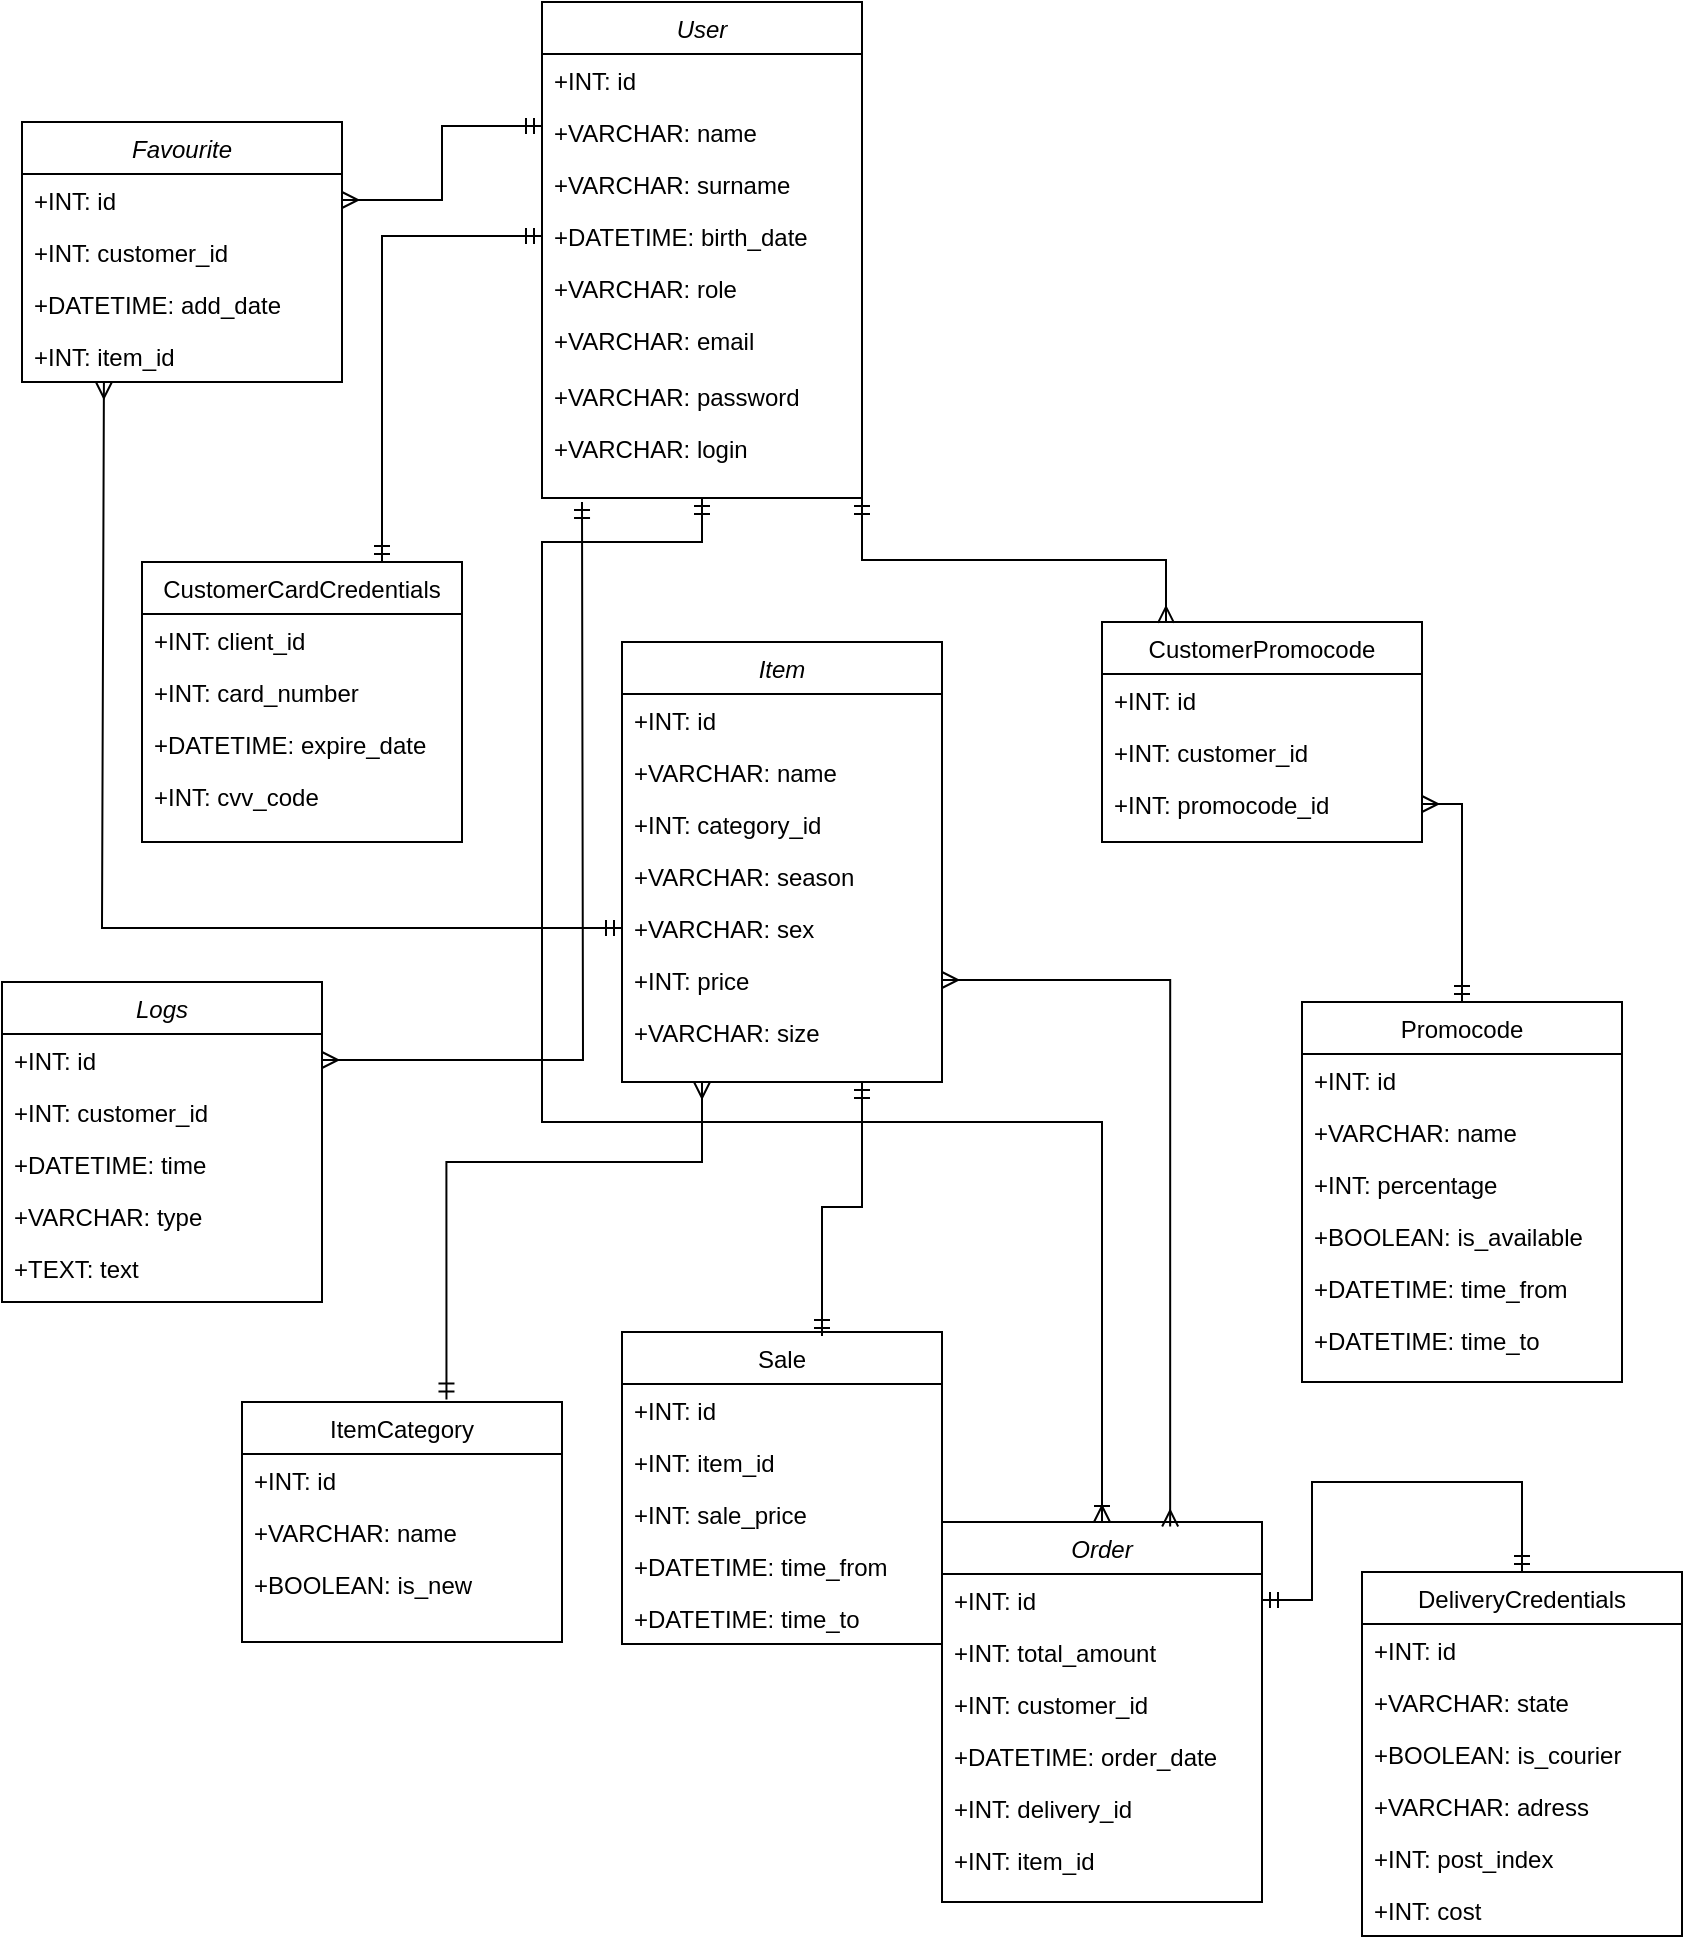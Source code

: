 <mxfile version="24.7.14">
  <diagram id="C5RBs43oDa-KdzZeNtuy" name="Page-1">
    <mxGraphModel dx="1793" dy="2145" grid="1" gridSize="10" guides="1" tooltips="1" connect="1" arrows="1" fold="1" page="1" pageScale="1" pageWidth="827" pageHeight="1169" math="0" shadow="0">
      <root>
        <mxCell id="WIyWlLk6GJQsqaUBKTNV-0" />
        <mxCell id="WIyWlLk6GJQsqaUBKTNV-1" parent="WIyWlLk6GJQsqaUBKTNV-0" />
        <mxCell id="f0jJKmmbF3VeCb5L1sPL-70" style="edgeStyle=orthogonalEdgeStyle;rounded=0;orthogonalLoop=1;jettySize=auto;html=1;exitX=0.5;exitY=1;exitDx=0;exitDy=0;entryX=0.5;entryY=0;entryDx=0;entryDy=0;startArrow=ERmandOne;startFill=0;endArrow=ERoneToMany;endFill=0;" parent="WIyWlLk6GJQsqaUBKTNV-1" source="zkfFHV4jXpPFQw0GAbJ--0" target="f0jJKmmbF3VeCb5L1sPL-17" edge="1">
          <mxGeometry relative="1" as="geometry">
            <Array as="points">
              <mxPoint x="380" y="-50" />
              <mxPoint x="300" y="-50" />
              <mxPoint x="300" y="240" />
              <mxPoint x="580" y="240" />
            </Array>
          </mxGeometry>
        </mxCell>
        <mxCell id="NEvc8FRMuCYFxRv9EfNe-4" style="edgeStyle=orthogonalEdgeStyle;rounded=0;orthogonalLoop=1;jettySize=auto;html=1;exitX=0;exitY=0.25;exitDx=0;exitDy=0;entryX=1;entryY=0.5;entryDx=0;entryDy=0;startArrow=ERmandOne;startFill=0;endArrow=ERmany;endFill=0;" edge="1" parent="WIyWlLk6GJQsqaUBKTNV-1" source="zkfFHV4jXpPFQw0GAbJ--0" target="idpQ1UFwKJ8cJPS2hfGi-14">
          <mxGeometry relative="1" as="geometry" />
        </mxCell>
        <mxCell id="zkfFHV4jXpPFQw0GAbJ--0" value="User" style="swimlane;fontStyle=2;align=center;verticalAlign=top;childLayout=stackLayout;horizontal=1;startSize=26;horizontalStack=0;resizeParent=1;resizeLast=0;collapsible=1;marginBottom=0;rounded=0;shadow=0;strokeWidth=1;" parent="WIyWlLk6GJQsqaUBKTNV-1" vertex="1">
          <mxGeometry x="300" y="-320" width="160" height="248" as="geometry">
            <mxRectangle x="230" y="140" width="160" height="26" as="alternateBounds" />
          </mxGeometry>
        </mxCell>
        <mxCell id="zkfFHV4jXpPFQw0GAbJ--1" value="+INT: id" style="text;align=left;verticalAlign=top;spacingLeft=4;spacingRight=4;overflow=hidden;rotatable=0;points=[[0,0.5],[1,0.5]];portConstraint=eastwest;" parent="zkfFHV4jXpPFQw0GAbJ--0" vertex="1">
          <mxGeometry y="26" width="160" height="26" as="geometry" />
        </mxCell>
        <mxCell id="zkfFHV4jXpPFQw0GAbJ--2" value="+VARCHAR: name" style="text;align=left;verticalAlign=top;spacingLeft=4;spacingRight=4;overflow=hidden;rotatable=0;points=[[0,0.5],[1,0.5]];portConstraint=eastwest;rounded=0;shadow=0;html=0;" parent="zkfFHV4jXpPFQw0GAbJ--0" vertex="1">
          <mxGeometry y="52" width="160" height="26" as="geometry" />
        </mxCell>
        <mxCell id="zkfFHV4jXpPFQw0GAbJ--3" value="+VARCHAR: surname" style="text;align=left;verticalAlign=top;spacingLeft=4;spacingRight=4;overflow=hidden;rotatable=0;points=[[0,0.5],[1,0.5]];portConstraint=eastwest;rounded=0;shadow=0;html=0;" parent="zkfFHV4jXpPFQw0GAbJ--0" vertex="1">
          <mxGeometry y="78" width="160" height="26" as="geometry" />
        </mxCell>
        <mxCell id="f0jJKmmbF3VeCb5L1sPL-0" value="+DATETIME: birth_date" style="text;align=left;verticalAlign=top;spacingLeft=4;spacingRight=4;overflow=hidden;rotatable=0;points=[[0,0.5],[1,0.5]];portConstraint=eastwest;rounded=0;shadow=0;html=0;" parent="zkfFHV4jXpPFQw0GAbJ--0" vertex="1">
          <mxGeometry y="104" width="160" height="26" as="geometry" />
        </mxCell>
        <mxCell id="NEvc8FRMuCYFxRv9EfNe-3" value="+VARCHAR: role" style="text;align=left;verticalAlign=top;spacingLeft=4;spacingRight=4;overflow=hidden;rotatable=0;points=[[0,0.5],[1,0.5]];portConstraint=eastwest;rounded=0;shadow=0;html=0;" vertex="1" parent="zkfFHV4jXpPFQw0GAbJ--0">
          <mxGeometry y="130" width="160" height="26" as="geometry" />
        </mxCell>
        <mxCell id="NEvc8FRMuCYFxRv9EfNe-2" value="+VARCHAR: email" style="text;align=left;verticalAlign=top;spacingLeft=4;spacingRight=4;overflow=hidden;rotatable=0;points=[[0,0.5],[1,0.5]];portConstraint=eastwest;rounded=0;shadow=0;html=0;" vertex="1" parent="zkfFHV4jXpPFQw0GAbJ--0">
          <mxGeometry y="156" width="160" height="28" as="geometry" />
        </mxCell>
        <mxCell id="NEvc8FRMuCYFxRv9EfNe-1" value="+VARCHAR: password" style="text;align=left;verticalAlign=top;spacingLeft=4;spacingRight=4;overflow=hidden;rotatable=0;points=[[0,0.5],[1,0.5]];portConstraint=eastwest;rounded=0;shadow=0;html=0;" vertex="1" parent="zkfFHV4jXpPFQw0GAbJ--0">
          <mxGeometry y="184" width="160" height="26" as="geometry" />
        </mxCell>
        <mxCell id="NEvc8FRMuCYFxRv9EfNe-0" value="+VARCHAR: login" style="text;align=left;verticalAlign=top;spacingLeft=4;spacingRight=4;overflow=hidden;rotatable=0;points=[[0,0.5],[1,0.5]];portConstraint=eastwest;rounded=0;shadow=0;html=0;" vertex="1" parent="zkfFHV4jXpPFQw0GAbJ--0">
          <mxGeometry y="210" width="160" height="26" as="geometry" />
        </mxCell>
        <mxCell id="f0jJKmmbF3VeCb5L1sPL-63" style="edgeStyle=orthogonalEdgeStyle;rounded=0;orthogonalLoop=1;jettySize=auto;html=1;exitX=0.75;exitY=0;exitDx=0;exitDy=0;entryX=0;entryY=0.5;entryDx=0;entryDy=0;startArrow=ERmandOne;startFill=0;endArrow=ERmandOne;endFill=0;" parent="WIyWlLk6GJQsqaUBKTNV-1" source="zkfFHV4jXpPFQw0GAbJ--17" target="f0jJKmmbF3VeCb5L1sPL-0" edge="1">
          <mxGeometry relative="1" as="geometry" />
        </mxCell>
        <mxCell id="zkfFHV4jXpPFQw0GAbJ--17" value="CustomerCardCredentials" style="swimlane;fontStyle=0;align=center;verticalAlign=top;childLayout=stackLayout;horizontal=1;startSize=26;horizontalStack=0;resizeParent=1;resizeLast=0;collapsible=1;marginBottom=0;rounded=0;shadow=0;strokeWidth=1;" parent="WIyWlLk6GJQsqaUBKTNV-1" vertex="1">
          <mxGeometry x="100" y="-40" width="160" height="140" as="geometry">
            <mxRectangle x="550" y="140" width="160" height="26" as="alternateBounds" />
          </mxGeometry>
        </mxCell>
        <mxCell id="zkfFHV4jXpPFQw0GAbJ--19" value="+INT: client_id" style="text;align=left;verticalAlign=top;spacingLeft=4;spacingRight=4;overflow=hidden;rotatable=0;points=[[0,0.5],[1,0.5]];portConstraint=eastwest;rounded=0;shadow=0;html=0;" parent="zkfFHV4jXpPFQw0GAbJ--17" vertex="1">
          <mxGeometry y="26" width="160" height="26" as="geometry" />
        </mxCell>
        <mxCell id="zkfFHV4jXpPFQw0GAbJ--20" value="+INT: card_number" style="text;align=left;verticalAlign=top;spacingLeft=4;spacingRight=4;overflow=hidden;rotatable=0;points=[[0,0.5],[1,0.5]];portConstraint=eastwest;rounded=0;shadow=0;html=0;" parent="zkfFHV4jXpPFQw0GAbJ--17" vertex="1">
          <mxGeometry y="52" width="160" height="26" as="geometry" />
        </mxCell>
        <mxCell id="zkfFHV4jXpPFQw0GAbJ--21" value="+DATETIME: expire_date" style="text;align=left;verticalAlign=top;spacingLeft=4;spacingRight=4;overflow=hidden;rotatable=0;points=[[0,0.5],[1,0.5]];portConstraint=eastwest;rounded=0;shadow=0;html=0;" parent="zkfFHV4jXpPFQw0GAbJ--17" vertex="1">
          <mxGeometry y="78" width="160" height="26" as="geometry" />
        </mxCell>
        <mxCell id="zkfFHV4jXpPFQw0GAbJ--22" value="+INT: cvv_code" style="text;align=left;verticalAlign=top;spacingLeft=4;spacingRight=4;overflow=hidden;rotatable=0;points=[[0,0.5],[1,0.5]];portConstraint=eastwest;rounded=0;shadow=0;html=0;" parent="zkfFHV4jXpPFQw0GAbJ--17" vertex="1">
          <mxGeometry y="104" width="160" height="26" as="geometry" />
        </mxCell>
        <mxCell id="f0jJKmmbF3VeCb5L1sPL-7" value="Item" style="swimlane;fontStyle=2;align=center;verticalAlign=top;childLayout=stackLayout;horizontal=1;startSize=26;horizontalStack=0;resizeParent=1;resizeLast=0;collapsible=1;marginBottom=0;rounded=0;shadow=0;strokeWidth=1;" parent="WIyWlLk6GJQsqaUBKTNV-1" vertex="1">
          <mxGeometry x="340" width="160" height="220" as="geometry">
            <mxRectangle x="230" y="140" width="160" height="26" as="alternateBounds" />
          </mxGeometry>
        </mxCell>
        <mxCell id="f0jJKmmbF3VeCb5L1sPL-8" value="+INT: id" style="text;align=left;verticalAlign=top;spacingLeft=4;spacingRight=4;overflow=hidden;rotatable=0;points=[[0,0.5],[1,0.5]];portConstraint=eastwest;" parent="f0jJKmmbF3VeCb5L1sPL-7" vertex="1">
          <mxGeometry y="26" width="160" height="26" as="geometry" />
        </mxCell>
        <mxCell id="f0jJKmmbF3VeCb5L1sPL-9" value="+VARCHAR: name" style="text;align=left;verticalAlign=top;spacingLeft=4;spacingRight=4;overflow=hidden;rotatable=0;points=[[0,0.5],[1,0.5]];portConstraint=eastwest;rounded=0;shadow=0;html=0;" parent="f0jJKmmbF3VeCb5L1sPL-7" vertex="1">
          <mxGeometry y="52" width="160" height="26" as="geometry" />
        </mxCell>
        <mxCell id="f0jJKmmbF3VeCb5L1sPL-10" value="+INT: category_id" style="text;align=left;verticalAlign=top;spacingLeft=4;spacingRight=4;overflow=hidden;rotatable=0;points=[[0,0.5],[1,0.5]];portConstraint=eastwest;rounded=0;shadow=0;html=0;" parent="f0jJKmmbF3VeCb5L1sPL-7" vertex="1">
          <mxGeometry y="78" width="160" height="26" as="geometry" />
        </mxCell>
        <mxCell id="f0jJKmmbF3VeCb5L1sPL-11" value="+VARCHAR: season" style="text;align=left;verticalAlign=top;spacingLeft=4;spacingRight=4;overflow=hidden;rotatable=0;points=[[0,0.5],[1,0.5]];portConstraint=eastwest;rounded=0;shadow=0;html=0;" parent="f0jJKmmbF3VeCb5L1sPL-7" vertex="1">
          <mxGeometry y="104" width="160" height="26" as="geometry" />
        </mxCell>
        <mxCell id="f0jJKmmbF3VeCb5L1sPL-49" value="+VARCHAR: sex" style="text;align=left;verticalAlign=top;spacingLeft=4;spacingRight=4;overflow=hidden;rotatable=0;points=[[0,0.5],[1,0.5]];portConstraint=eastwest;rounded=0;shadow=0;html=0;" parent="f0jJKmmbF3VeCb5L1sPL-7" vertex="1">
          <mxGeometry y="130" width="160" height="26" as="geometry" />
        </mxCell>
        <mxCell id="f0jJKmmbF3VeCb5L1sPL-50" value="+INT: price" style="text;align=left;verticalAlign=top;spacingLeft=4;spacingRight=4;overflow=hidden;rotatable=0;points=[[0,0.5],[1,0.5]];portConstraint=eastwest;rounded=0;shadow=0;html=0;" parent="f0jJKmmbF3VeCb5L1sPL-7" vertex="1">
          <mxGeometry y="156" width="160" height="26" as="geometry" />
        </mxCell>
        <mxCell id="f0jJKmmbF3VeCb5L1sPL-51" value="+VARCHAR: size" style="text;align=left;verticalAlign=top;spacingLeft=4;spacingRight=4;overflow=hidden;rotatable=0;points=[[0,0.5],[1,0.5]];portConstraint=eastwest;rounded=0;shadow=0;html=0;" parent="f0jJKmmbF3VeCb5L1sPL-7" vertex="1">
          <mxGeometry y="182" width="160" height="26" as="geometry" />
        </mxCell>
        <mxCell id="f0jJKmmbF3VeCb5L1sPL-17" value="Order" style="swimlane;fontStyle=2;align=center;verticalAlign=top;childLayout=stackLayout;horizontal=1;startSize=26;horizontalStack=0;resizeParent=1;resizeLast=0;collapsible=1;marginBottom=0;rounded=0;shadow=0;strokeWidth=1;" parent="WIyWlLk6GJQsqaUBKTNV-1" vertex="1">
          <mxGeometry x="500" y="440" width="160" height="190" as="geometry">
            <mxRectangle x="230" y="140" width="160" height="26" as="alternateBounds" />
          </mxGeometry>
        </mxCell>
        <mxCell id="f0jJKmmbF3VeCb5L1sPL-18" value="+INT: id" style="text;align=left;verticalAlign=top;spacingLeft=4;spacingRight=4;overflow=hidden;rotatable=0;points=[[0,0.5],[1,0.5]];portConstraint=eastwest;" parent="f0jJKmmbF3VeCb5L1sPL-17" vertex="1">
          <mxGeometry y="26" width="160" height="26" as="geometry" />
        </mxCell>
        <mxCell id="f0jJKmmbF3VeCb5L1sPL-19" value="+INT: total_amount" style="text;align=left;verticalAlign=top;spacingLeft=4;spacingRight=4;overflow=hidden;rotatable=0;points=[[0,0.5],[1,0.5]];portConstraint=eastwest;rounded=0;shadow=0;html=0;" parent="f0jJKmmbF3VeCb5L1sPL-17" vertex="1">
          <mxGeometry y="52" width="160" height="26" as="geometry" />
        </mxCell>
        <mxCell id="f0jJKmmbF3VeCb5L1sPL-20" value="+INT: customer_id" style="text;align=left;verticalAlign=top;spacingLeft=4;spacingRight=4;overflow=hidden;rotatable=0;points=[[0,0.5],[1,0.5]];portConstraint=eastwest;rounded=0;shadow=0;html=0;" parent="f0jJKmmbF3VeCb5L1sPL-17" vertex="1">
          <mxGeometry y="78" width="160" height="26" as="geometry" />
        </mxCell>
        <mxCell id="f0jJKmmbF3VeCb5L1sPL-21" value="+DATETIME: order_date" style="text;align=left;verticalAlign=top;spacingLeft=4;spacingRight=4;overflow=hidden;rotatable=0;points=[[0,0.5],[1,0.5]];portConstraint=eastwest;rounded=0;shadow=0;html=0;" parent="f0jJKmmbF3VeCb5L1sPL-17" vertex="1">
          <mxGeometry y="104" width="160" height="26" as="geometry" />
        </mxCell>
        <mxCell id="f0jJKmmbF3VeCb5L1sPL-55" value="+INT: delivery_id" style="text;align=left;verticalAlign=top;spacingLeft=4;spacingRight=4;overflow=hidden;rotatable=0;points=[[0,0.5],[1,0.5]];portConstraint=eastwest;" parent="f0jJKmmbF3VeCb5L1sPL-17" vertex="1">
          <mxGeometry y="130" width="160" height="26" as="geometry" />
        </mxCell>
        <mxCell id="idpQ1UFwKJ8cJPS2hfGi-1" value="+INT: item_id" style="text;align=left;verticalAlign=top;spacingLeft=4;spacingRight=4;overflow=hidden;rotatable=0;points=[[0,0.5],[1,0.5]];portConstraint=eastwest;rounded=0;shadow=0;html=0;" parent="f0jJKmmbF3VeCb5L1sPL-17" vertex="1">
          <mxGeometry y="156" width="160" height="26" as="geometry" />
        </mxCell>
        <mxCell id="f0jJKmmbF3VeCb5L1sPL-22" value="ItemCategory" style="swimlane;fontStyle=0;align=center;verticalAlign=top;childLayout=stackLayout;horizontal=1;startSize=26;horizontalStack=0;resizeParent=1;resizeLast=0;collapsible=1;marginBottom=0;rounded=0;shadow=0;strokeWidth=1;" parent="WIyWlLk6GJQsqaUBKTNV-1" vertex="1">
          <mxGeometry x="150" y="380" width="160" height="120" as="geometry">
            <mxRectangle x="550" y="140" width="160" height="26" as="alternateBounds" />
          </mxGeometry>
        </mxCell>
        <mxCell id="f0jJKmmbF3VeCb5L1sPL-23" value="+INT: id" style="text;align=left;verticalAlign=top;spacingLeft=4;spacingRight=4;overflow=hidden;rotatable=0;points=[[0,0.5],[1,0.5]];portConstraint=eastwest;" parent="f0jJKmmbF3VeCb5L1sPL-22" vertex="1">
          <mxGeometry y="26" width="160" height="26" as="geometry" />
        </mxCell>
        <mxCell id="f0jJKmmbF3VeCb5L1sPL-24" value="+VARCHAR: name" style="text;align=left;verticalAlign=top;spacingLeft=4;spacingRight=4;overflow=hidden;rotatable=0;points=[[0,0.5],[1,0.5]];portConstraint=eastwest;rounded=0;shadow=0;html=0;" parent="f0jJKmmbF3VeCb5L1sPL-22" vertex="1">
          <mxGeometry y="52" width="160" height="26" as="geometry" />
        </mxCell>
        <mxCell id="f0jJKmmbF3VeCb5L1sPL-54" value="+BOOLEAN: is_new" style="text;align=left;verticalAlign=top;spacingLeft=4;spacingRight=4;overflow=hidden;rotatable=0;points=[[0,0.5],[1,0.5]];portConstraint=eastwest;rounded=0;shadow=0;html=0;" parent="f0jJKmmbF3VeCb5L1sPL-22" vertex="1">
          <mxGeometry y="78" width="160" height="26" as="geometry" />
        </mxCell>
        <mxCell id="f0jJKmmbF3VeCb5L1sPL-27" value="Promocode" style="swimlane;fontStyle=0;align=center;verticalAlign=top;childLayout=stackLayout;horizontal=1;startSize=26;horizontalStack=0;resizeParent=1;resizeLast=0;collapsible=1;marginBottom=0;rounded=0;shadow=0;strokeWidth=1;" parent="WIyWlLk6GJQsqaUBKTNV-1" vertex="1">
          <mxGeometry x="680" y="180" width="160" height="190" as="geometry">
            <mxRectangle x="550" y="140" width="160" height="26" as="alternateBounds" />
          </mxGeometry>
        </mxCell>
        <mxCell id="f0jJKmmbF3VeCb5L1sPL-28" value="+INT: id" style="text;align=left;verticalAlign=top;spacingLeft=4;spacingRight=4;overflow=hidden;rotatable=0;points=[[0,0.5],[1,0.5]];portConstraint=eastwest;" parent="f0jJKmmbF3VeCb5L1sPL-27" vertex="1">
          <mxGeometry y="26" width="160" height="26" as="geometry" />
        </mxCell>
        <mxCell id="f0jJKmmbF3VeCb5L1sPL-29" value="+VARCHAR: name" style="text;align=left;verticalAlign=top;spacingLeft=4;spacingRight=4;overflow=hidden;rotatable=0;points=[[0,0.5],[1,0.5]];portConstraint=eastwest;rounded=0;shadow=0;html=0;" parent="f0jJKmmbF3VeCb5L1sPL-27" vertex="1">
          <mxGeometry y="52" width="160" height="26" as="geometry" />
        </mxCell>
        <mxCell id="f0jJKmmbF3VeCb5L1sPL-30" value="+INT: percentage" style="text;align=left;verticalAlign=top;spacingLeft=4;spacingRight=4;overflow=hidden;rotatable=0;points=[[0,0.5],[1,0.5]];portConstraint=eastwest;rounded=0;shadow=0;html=0;" parent="f0jJKmmbF3VeCb5L1sPL-27" vertex="1">
          <mxGeometry y="78" width="160" height="26" as="geometry" />
        </mxCell>
        <mxCell id="f0jJKmmbF3VeCb5L1sPL-31" value="+BOOLEAN: is_available" style="text;align=left;verticalAlign=top;spacingLeft=4;spacingRight=4;overflow=hidden;rotatable=0;points=[[0,0.5],[1,0.5]];portConstraint=eastwest;rounded=0;shadow=0;html=0;" parent="f0jJKmmbF3VeCb5L1sPL-27" vertex="1">
          <mxGeometry y="104" width="160" height="26" as="geometry" />
        </mxCell>
        <mxCell id="f0jJKmmbF3VeCb5L1sPL-52" value="+DATETIME: time_from" style="text;align=left;verticalAlign=top;spacingLeft=4;spacingRight=4;overflow=hidden;rotatable=0;points=[[0,0.5],[1,0.5]];portConstraint=eastwest;rounded=0;shadow=0;html=0;" parent="f0jJKmmbF3VeCb5L1sPL-27" vertex="1">
          <mxGeometry y="130" width="160" height="26" as="geometry" />
        </mxCell>
        <mxCell id="f0jJKmmbF3VeCb5L1sPL-53" value="+DATETIME: time_to" style="text;align=left;verticalAlign=top;spacingLeft=4;spacingRight=4;overflow=hidden;rotatable=0;points=[[0,0.5],[1,0.5]];portConstraint=eastwest;rounded=0;shadow=0;html=0;" parent="f0jJKmmbF3VeCb5L1sPL-27" vertex="1">
          <mxGeometry y="156" width="160" height="26" as="geometry" />
        </mxCell>
        <mxCell id="f0jJKmmbF3VeCb5L1sPL-32" value="DeliveryCredentials" style="swimlane;fontStyle=0;align=center;verticalAlign=top;childLayout=stackLayout;horizontal=1;startSize=26;horizontalStack=0;resizeParent=1;resizeLast=0;collapsible=1;marginBottom=0;rounded=0;shadow=0;strokeWidth=1;" parent="WIyWlLk6GJQsqaUBKTNV-1" vertex="1">
          <mxGeometry x="710" y="465" width="160" height="182" as="geometry">
            <mxRectangle x="550" y="140" width="160" height="26" as="alternateBounds" />
          </mxGeometry>
        </mxCell>
        <mxCell id="f0jJKmmbF3VeCb5L1sPL-33" value="+INT: id" style="text;align=left;verticalAlign=top;spacingLeft=4;spacingRight=4;overflow=hidden;rotatable=0;points=[[0,0.5],[1,0.5]];portConstraint=eastwest;" parent="f0jJKmmbF3VeCb5L1sPL-32" vertex="1">
          <mxGeometry y="26" width="160" height="26" as="geometry" />
        </mxCell>
        <mxCell id="f0jJKmmbF3VeCb5L1sPL-34" value="+VARCHAR: state" style="text;align=left;verticalAlign=top;spacingLeft=4;spacingRight=4;overflow=hidden;rotatable=0;points=[[0,0.5],[1,0.5]];portConstraint=eastwest;rounded=0;shadow=0;html=0;" parent="f0jJKmmbF3VeCb5L1sPL-32" vertex="1">
          <mxGeometry y="52" width="160" height="26" as="geometry" />
        </mxCell>
        <mxCell id="f0jJKmmbF3VeCb5L1sPL-35" value="+BOOLEAN: is_courier " style="text;align=left;verticalAlign=top;spacingLeft=4;spacingRight=4;overflow=hidden;rotatable=0;points=[[0,0.5],[1,0.5]];portConstraint=eastwest;rounded=0;shadow=0;html=0;" parent="f0jJKmmbF3VeCb5L1sPL-32" vertex="1">
          <mxGeometry y="78" width="160" height="26" as="geometry" />
        </mxCell>
        <mxCell id="f0jJKmmbF3VeCb5L1sPL-36" value="+VARCHAR: adress" style="text;align=left;verticalAlign=top;spacingLeft=4;spacingRight=4;overflow=hidden;rotatable=0;points=[[0,0.5],[1,0.5]];portConstraint=eastwest;rounded=0;shadow=0;html=0;" parent="f0jJKmmbF3VeCb5L1sPL-32" vertex="1">
          <mxGeometry y="104" width="160" height="26" as="geometry" />
        </mxCell>
        <mxCell id="f0jJKmmbF3VeCb5L1sPL-57" value="+INT: post_index" style="text;align=left;verticalAlign=top;spacingLeft=4;spacingRight=4;overflow=hidden;rotatable=0;points=[[0,0.5],[1,0.5]];portConstraint=eastwest;" parent="f0jJKmmbF3VeCb5L1sPL-32" vertex="1">
          <mxGeometry y="130" width="160" height="26" as="geometry" />
        </mxCell>
        <mxCell id="f0jJKmmbF3VeCb5L1sPL-58" value="+INT: cost" style="text;align=left;verticalAlign=top;spacingLeft=4;spacingRight=4;overflow=hidden;rotatable=0;points=[[0,0.5],[1,0.5]];portConstraint=eastwest;" parent="f0jJKmmbF3VeCb5L1sPL-32" vertex="1">
          <mxGeometry y="156" width="160" height="26" as="geometry" />
        </mxCell>
        <mxCell id="f0jJKmmbF3VeCb5L1sPL-37" value="CustomerPromocode" style="swimlane;fontStyle=0;align=center;verticalAlign=top;childLayout=stackLayout;horizontal=1;startSize=26;horizontalStack=0;resizeParent=1;resizeLast=0;collapsible=1;marginBottom=0;rounded=0;shadow=0;strokeWidth=1;" parent="WIyWlLk6GJQsqaUBKTNV-1" vertex="1">
          <mxGeometry x="580" y="-10" width="160" height="110" as="geometry">
            <mxRectangle x="550" y="140" width="160" height="26" as="alternateBounds" />
          </mxGeometry>
        </mxCell>
        <mxCell id="f0jJKmmbF3VeCb5L1sPL-38" value="+INT: id" style="text;align=left;verticalAlign=top;spacingLeft=4;spacingRight=4;overflow=hidden;rotatable=0;points=[[0,0.5],[1,0.5]];portConstraint=eastwest;" parent="f0jJKmmbF3VeCb5L1sPL-37" vertex="1">
          <mxGeometry y="26" width="160" height="26" as="geometry" />
        </mxCell>
        <mxCell id="f0jJKmmbF3VeCb5L1sPL-39" value="+INT: customer_id" style="text;align=left;verticalAlign=top;spacingLeft=4;spacingRight=4;overflow=hidden;rotatable=0;points=[[0,0.5],[1,0.5]];portConstraint=eastwest;rounded=0;shadow=0;html=0;" parent="f0jJKmmbF3VeCb5L1sPL-37" vertex="1">
          <mxGeometry y="52" width="160" height="26" as="geometry" />
        </mxCell>
        <mxCell id="f0jJKmmbF3VeCb5L1sPL-40" value="+INT: promocode_id" style="text;align=left;verticalAlign=top;spacingLeft=4;spacingRight=4;overflow=hidden;rotatable=0;points=[[0,0.5],[1,0.5]];portConstraint=eastwest;rounded=0;shadow=0;html=0;" parent="f0jJKmmbF3VeCb5L1sPL-37" vertex="1">
          <mxGeometry y="78" width="160" height="26" as="geometry" />
        </mxCell>
        <mxCell id="f0jJKmmbF3VeCb5L1sPL-42" value="Logs" style="swimlane;fontStyle=2;align=center;verticalAlign=top;childLayout=stackLayout;horizontal=1;startSize=26;horizontalStack=0;resizeParent=1;resizeLast=0;collapsible=1;marginBottom=0;rounded=0;shadow=0;strokeWidth=1;" parent="WIyWlLk6GJQsqaUBKTNV-1" vertex="1">
          <mxGeometry x="30" y="170" width="160" height="160" as="geometry">
            <mxRectangle x="230" y="140" width="160" height="26" as="alternateBounds" />
          </mxGeometry>
        </mxCell>
        <mxCell id="f0jJKmmbF3VeCb5L1sPL-64" style="edgeStyle=orthogonalEdgeStyle;rounded=0;orthogonalLoop=1;jettySize=auto;html=1;exitX=1;exitY=0.5;exitDx=0;exitDy=0;startArrow=ERmany;startFill=0;endArrow=ERmandOne;endFill=0;" parent="f0jJKmmbF3VeCb5L1sPL-42" source="f0jJKmmbF3VeCb5L1sPL-43" edge="1">
          <mxGeometry relative="1" as="geometry">
            <mxPoint x="290" y="-240" as="targetPoint" />
          </mxGeometry>
        </mxCell>
        <mxCell id="f0jJKmmbF3VeCb5L1sPL-43" value="+INT: id" style="text;align=left;verticalAlign=top;spacingLeft=4;spacingRight=4;overflow=hidden;rotatable=0;points=[[0,0.5],[1,0.5]];portConstraint=eastwest;" parent="f0jJKmmbF3VeCb5L1sPL-42" vertex="1">
          <mxGeometry y="26" width="160" height="26" as="geometry" />
        </mxCell>
        <mxCell id="f0jJKmmbF3VeCb5L1sPL-44" value="+INT: customer_id" style="text;align=left;verticalAlign=top;spacingLeft=4;spacingRight=4;overflow=hidden;rotatable=0;points=[[0,0.5],[1,0.5]];portConstraint=eastwest;rounded=0;shadow=0;html=0;" parent="f0jJKmmbF3VeCb5L1sPL-42" vertex="1">
          <mxGeometry y="52" width="160" height="26" as="geometry" />
        </mxCell>
        <mxCell id="f0jJKmmbF3VeCb5L1sPL-45" value="+DATETIME: time" style="text;align=left;verticalAlign=top;spacingLeft=4;spacingRight=4;overflow=hidden;rotatable=0;points=[[0,0.5],[1,0.5]];portConstraint=eastwest;rounded=0;shadow=0;html=0;" parent="f0jJKmmbF3VeCb5L1sPL-42" vertex="1">
          <mxGeometry y="78" width="160" height="26" as="geometry" />
        </mxCell>
        <mxCell id="f0jJKmmbF3VeCb5L1sPL-46" value="+VARCHAR: type" style="text;align=left;verticalAlign=top;spacingLeft=4;spacingRight=4;overflow=hidden;rotatable=0;points=[[0,0.5],[1,0.5]];portConstraint=eastwest;rounded=0;shadow=0;html=0;" parent="f0jJKmmbF3VeCb5L1sPL-42" vertex="1">
          <mxGeometry y="104" width="160" height="26" as="geometry" />
        </mxCell>
        <mxCell id="f0jJKmmbF3VeCb5L1sPL-47" value="+TEXT: text" style="text;align=left;verticalAlign=top;spacingLeft=4;spacingRight=4;overflow=hidden;rotatable=0;points=[[0,0.5],[1,0.5]];portConstraint=eastwest;rounded=0;shadow=0;html=0;" parent="f0jJKmmbF3VeCb5L1sPL-42" vertex="1">
          <mxGeometry y="130" width="160" height="26" as="geometry" />
        </mxCell>
        <mxCell id="f0jJKmmbF3VeCb5L1sPL-61" style="edgeStyle=orthogonalEdgeStyle;rounded=0;orthogonalLoop=1;jettySize=auto;html=1;exitX=0.25;exitY=1;exitDx=0;exitDy=0;entryX=0.639;entryY=-0.01;entryDx=0;entryDy=0;entryPerimeter=0;startArrow=ERmany;startFill=0;endArrow=ERmandOne;endFill=0;" parent="WIyWlLk6GJQsqaUBKTNV-1" source="f0jJKmmbF3VeCb5L1sPL-7" target="f0jJKmmbF3VeCb5L1sPL-22" edge="1">
          <mxGeometry relative="1" as="geometry">
            <Array as="points">
              <mxPoint x="380" y="260" />
              <mxPoint x="252" y="260" />
            </Array>
          </mxGeometry>
        </mxCell>
        <mxCell id="f0jJKmmbF3VeCb5L1sPL-68" style="edgeStyle=orthogonalEdgeStyle;rounded=0;orthogonalLoop=1;jettySize=auto;html=1;exitX=1;exitY=1;exitDx=0;exitDy=0;entryX=0.2;entryY=0.004;entryDx=0;entryDy=0;entryPerimeter=0;startArrow=ERmandOne;startFill=0;endArrow=ERmany;endFill=0;" parent="WIyWlLk6GJQsqaUBKTNV-1" source="zkfFHV4jXpPFQw0GAbJ--0" target="f0jJKmmbF3VeCb5L1sPL-37" edge="1">
          <mxGeometry relative="1" as="geometry" />
        </mxCell>
        <mxCell id="f0jJKmmbF3VeCb5L1sPL-69" style="edgeStyle=orthogonalEdgeStyle;rounded=0;orthogonalLoop=1;jettySize=auto;html=1;exitX=1;exitY=0.5;exitDx=0;exitDy=0;entryX=0.5;entryY=0;entryDx=0;entryDy=0;startArrow=ERmany;startFill=0;endArrow=ERmandOne;endFill=0;" parent="WIyWlLk6GJQsqaUBKTNV-1" source="f0jJKmmbF3VeCb5L1sPL-40" target="f0jJKmmbF3VeCb5L1sPL-27" edge="1">
          <mxGeometry relative="1" as="geometry" />
        </mxCell>
        <mxCell id="f0jJKmmbF3VeCb5L1sPL-71" style="edgeStyle=orthogonalEdgeStyle;rounded=0;orthogonalLoop=1;jettySize=auto;html=1;exitX=1;exitY=0.5;exitDx=0;exitDy=0;entryX=0.5;entryY=0;entryDx=0;entryDy=0;startArrow=ERmandOne;startFill=0;endArrow=ERmandOne;endFill=0;" parent="WIyWlLk6GJQsqaUBKTNV-1" source="f0jJKmmbF3VeCb5L1sPL-18" target="f0jJKmmbF3VeCb5L1sPL-32" edge="1">
          <mxGeometry relative="1" as="geometry">
            <Array as="points">
              <mxPoint x="685" y="479" />
              <mxPoint x="685" y="420" />
              <mxPoint x="790" y="420" />
            </Array>
          </mxGeometry>
        </mxCell>
        <mxCell id="idpQ1UFwKJ8cJPS2hfGi-0" style="edgeStyle=orthogonalEdgeStyle;rounded=0;orthogonalLoop=1;jettySize=auto;html=1;exitX=1;exitY=0.5;exitDx=0;exitDy=0;entryX=0.713;entryY=0.012;entryDx=0;entryDy=0;entryPerimeter=0;startArrow=ERmany;startFill=0;endArrow=ERmany;endFill=0;" parent="WIyWlLk6GJQsqaUBKTNV-1" source="f0jJKmmbF3VeCb5L1sPL-50" target="f0jJKmmbF3VeCb5L1sPL-17" edge="1">
          <mxGeometry relative="1" as="geometry" />
        </mxCell>
        <mxCell id="NEvc8FRMuCYFxRv9EfNe-6" style="edgeStyle=orthogonalEdgeStyle;rounded=0;orthogonalLoop=1;jettySize=auto;html=1;exitX=0.256;exitY=1;exitDx=0;exitDy=0;entryX=0;entryY=0.5;entryDx=0;entryDy=0;exitPerimeter=0;startArrow=ERmany;startFill=0;endArrow=ERmandOne;endFill=0;" edge="1" parent="WIyWlLk6GJQsqaUBKTNV-1" source="idpQ1UFwKJ8cJPS2hfGi-18" target="f0jJKmmbF3VeCb5L1sPL-49">
          <mxGeometry relative="1" as="geometry">
            <Array as="points">
              <mxPoint x="80" y="143" />
            </Array>
          </mxGeometry>
        </mxCell>
        <mxCell id="idpQ1UFwKJ8cJPS2hfGi-12" value="Favourite" style="swimlane;fontStyle=2;align=center;verticalAlign=top;childLayout=stackLayout;horizontal=1;startSize=26;horizontalStack=0;resizeParent=1;resizeLast=0;collapsible=1;marginBottom=0;rounded=0;shadow=0;strokeWidth=1;" parent="WIyWlLk6GJQsqaUBKTNV-1" vertex="1">
          <mxGeometry x="40" y="-260" width="160" height="130" as="geometry">
            <mxRectangle x="230" y="140" width="160" height="26" as="alternateBounds" />
          </mxGeometry>
        </mxCell>
        <mxCell id="idpQ1UFwKJ8cJPS2hfGi-14" value="+INT: id" style="text;align=left;verticalAlign=top;spacingLeft=4;spacingRight=4;overflow=hidden;rotatable=0;points=[[0,0.5],[1,0.5]];portConstraint=eastwest;" parent="idpQ1UFwKJ8cJPS2hfGi-12" vertex="1">
          <mxGeometry y="26" width="160" height="26" as="geometry" />
        </mxCell>
        <mxCell id="idpQ1UFwKJ8cJPS2hfGi-15" value="+INT: customer_id" style="text;align=left;verticalAlign=top;spacingLeft=4;spacingRight=4;overflow=hidden;rotatable=0;points=[[0,0.5],[1,0.5]];portConstraint=eastwest;rounded=0;shadow=0;html=0;" parent="idpQ1UFwKJ8cJPS2hfGi-12" vertex="1">
          <mxGeometry y="52" width="160" height="26" as="geometry" />
        </mxCell>
        <mxCell id="idpQ1UFwKJ8cJPS2hfGi-17" value="+DATETIME: add_date " style="text;align=left;verticalAlign=top;spacingLeft=4;spacingRight=4;overflow=hidden;rotatable=0;points=[[0,0.5],[1,0.5]];portConstraint=eastwest;rounded=0;shadow=0;html=0;" parent="idpQ1UFwKJ8cJPS2hfGi-12" vertex="1">
          <mxGeometry y="78" width="160" height="26" as="geometry" />
        </mxCell>
        <mxCell id="idpQ1UFwKJ8cJPS2hfGi-18" value="+INT: item_id" style="text;align=left;verticalAlign=top;spacingLeft=4;spacingRight=4;overflow=hidden;rotatable=0;points=[[0,0.5],[1,0.5]];portConstraint=eastwest;rounded=0;shadow=0;html=0;" parent="idpQ1UFwKJ8cJPS2hfGi-12" vertex="1">
          <mxGeometry y="104" width="160" height="26" as="geometry" />
        </mxCell>
        <mxCell id="NEvc8FRMuCYFxRv9EfNe-7" value="Sale" style="swimlane;fontStyle=0;align=center;verticalAlign=top;childLayout=stackLayout;horizontal=1;startSize=26;horizontalStack=0;resizeParent=1;resizeLast=0;collapsible=1;marginBottom=0;rounded=0;shadow=0;strokeWidth=1;" vertex="1" parent="WIyWlLk6GJQsqaUBKTNV-1">
          <mxGeometry x="340" y="345" width="160" height="156" as="geometry">
            <mxRectangle x="550" y="140" width="160" height="26" as="alternateBounds" />
          </mxGeometry>
        </mxCell>
        <mxCell id="NEvc8FRMuCYFxRv9EfNe-8" value="+INT: id" style="text;align=left;verticalAlign=top;spacingLeft=4;spacingRight=4;overflow=hidden;rotatable=0;points=[[0,0.5],[1,0.5]];portConstraint=eastwest;" vertex="1" parent="NEvc8FRMuCYFxRv9EfNe-7">
          <mxGeometry y="26" width="160" height="26" as="geometry" />
        </mxCell>
        <mxCell id="NEvc8FRMuCYFxRv9EfNe-9" value="+INT: item_id" style="text;align=left;verticalAlign=top;spacingLeft=4;spacingRight=4;overflow=hidden;rotatable=0;points=[[0,0.5],[1,0.5]];portConstraint=eastwest;rounded=0;shadow=0;html=0;" vertex="1" parent="NEvc8FRMuCYFxRv9EfNe-7">
          <mxGeometry y="52" width="160" height="26" as="geometry" />
        </mxCell>
        <mxCell id="NEvc8FRMuCYFxRv9EfNe-10" value="+INT: sale_price" style="text;align=left;verticalAlign=top;spacingLeft=4;spacingRight=4;overflow=hidden;rotatable=0;points=[[0,0.5],[1,0.5]];portConstraint=eastwest;rounded=0;shadow=0;html=0;" vertex="1" parent="NEvc8FRMuCYFxRv9EfNe-7">
          <mxGeometry y="78" width="160" height="26" as="geometry" />
        </mxCell>
        <mxCell id="NEvc8FRMuCYFxRv9EfNe-11" value="+DATETIME: time_from" style="text;align=left;verticalAlign=top;spacingLeft=4;spacingRight=4;overflow=hidden;rotatable=0;points=[[0,0.5],[1,0.5]];portConstraint=eastwest;rounded=0;shadow=0;html=0;" vertex="1" parent="NEvc8FRMuCYFxRv9EfNe-7">
          <mxGeometry y="104" width="160" height="26" as="geometry" />
        </mxCell>
        <mxCell id="NEvc8FRMuCYFxRv9EfNe-12" value="+DATETIME: time_to" style="text;align=left;verticalAlign=top;spacingLeft=4;spacingRight=4;overflow=hidden;rotatable=0;points=[[0,0.5],[1,0.5]];portConstraint=eastwest;rounded=0;shadow=0;html=0;" vertex="1" parent="NEvc8FRMuCYFxRv9EfNe-7">
          <mxGeometry y="130" width="160" height="26" as="geometry" />
        </mxCell>
        <mxCell id="NEvc8FRMuCYFxRv9EfNe-13" style="edgeStyle=orthogonalEdgeStyle;rounded=0;orthogonalLoop=1;jettySize=auto;html=1;exitX=0.75;exitY=1;exitDx=0;exitDy=0;entryX=0.625;entryY=0.013;entryDx=0;entryDy=0;entryPerimeter=0;startArrow=ERmandOne;startFill=0;endArrow=ERmandOne;endFill=0;" edge="1" parent="WIyWlLk6GJQsqaUBKTNV-1" source="f0jJKmmbF3VeCb5L1sPL-7" target="NEvc8FRMuCYFxRv9EfNe-7">
          <mxGeometry relative="1" as="geometry" />
        </mxCell>
      </root>
    </mxGraphModel>
  </diagram>
</mxfile>

